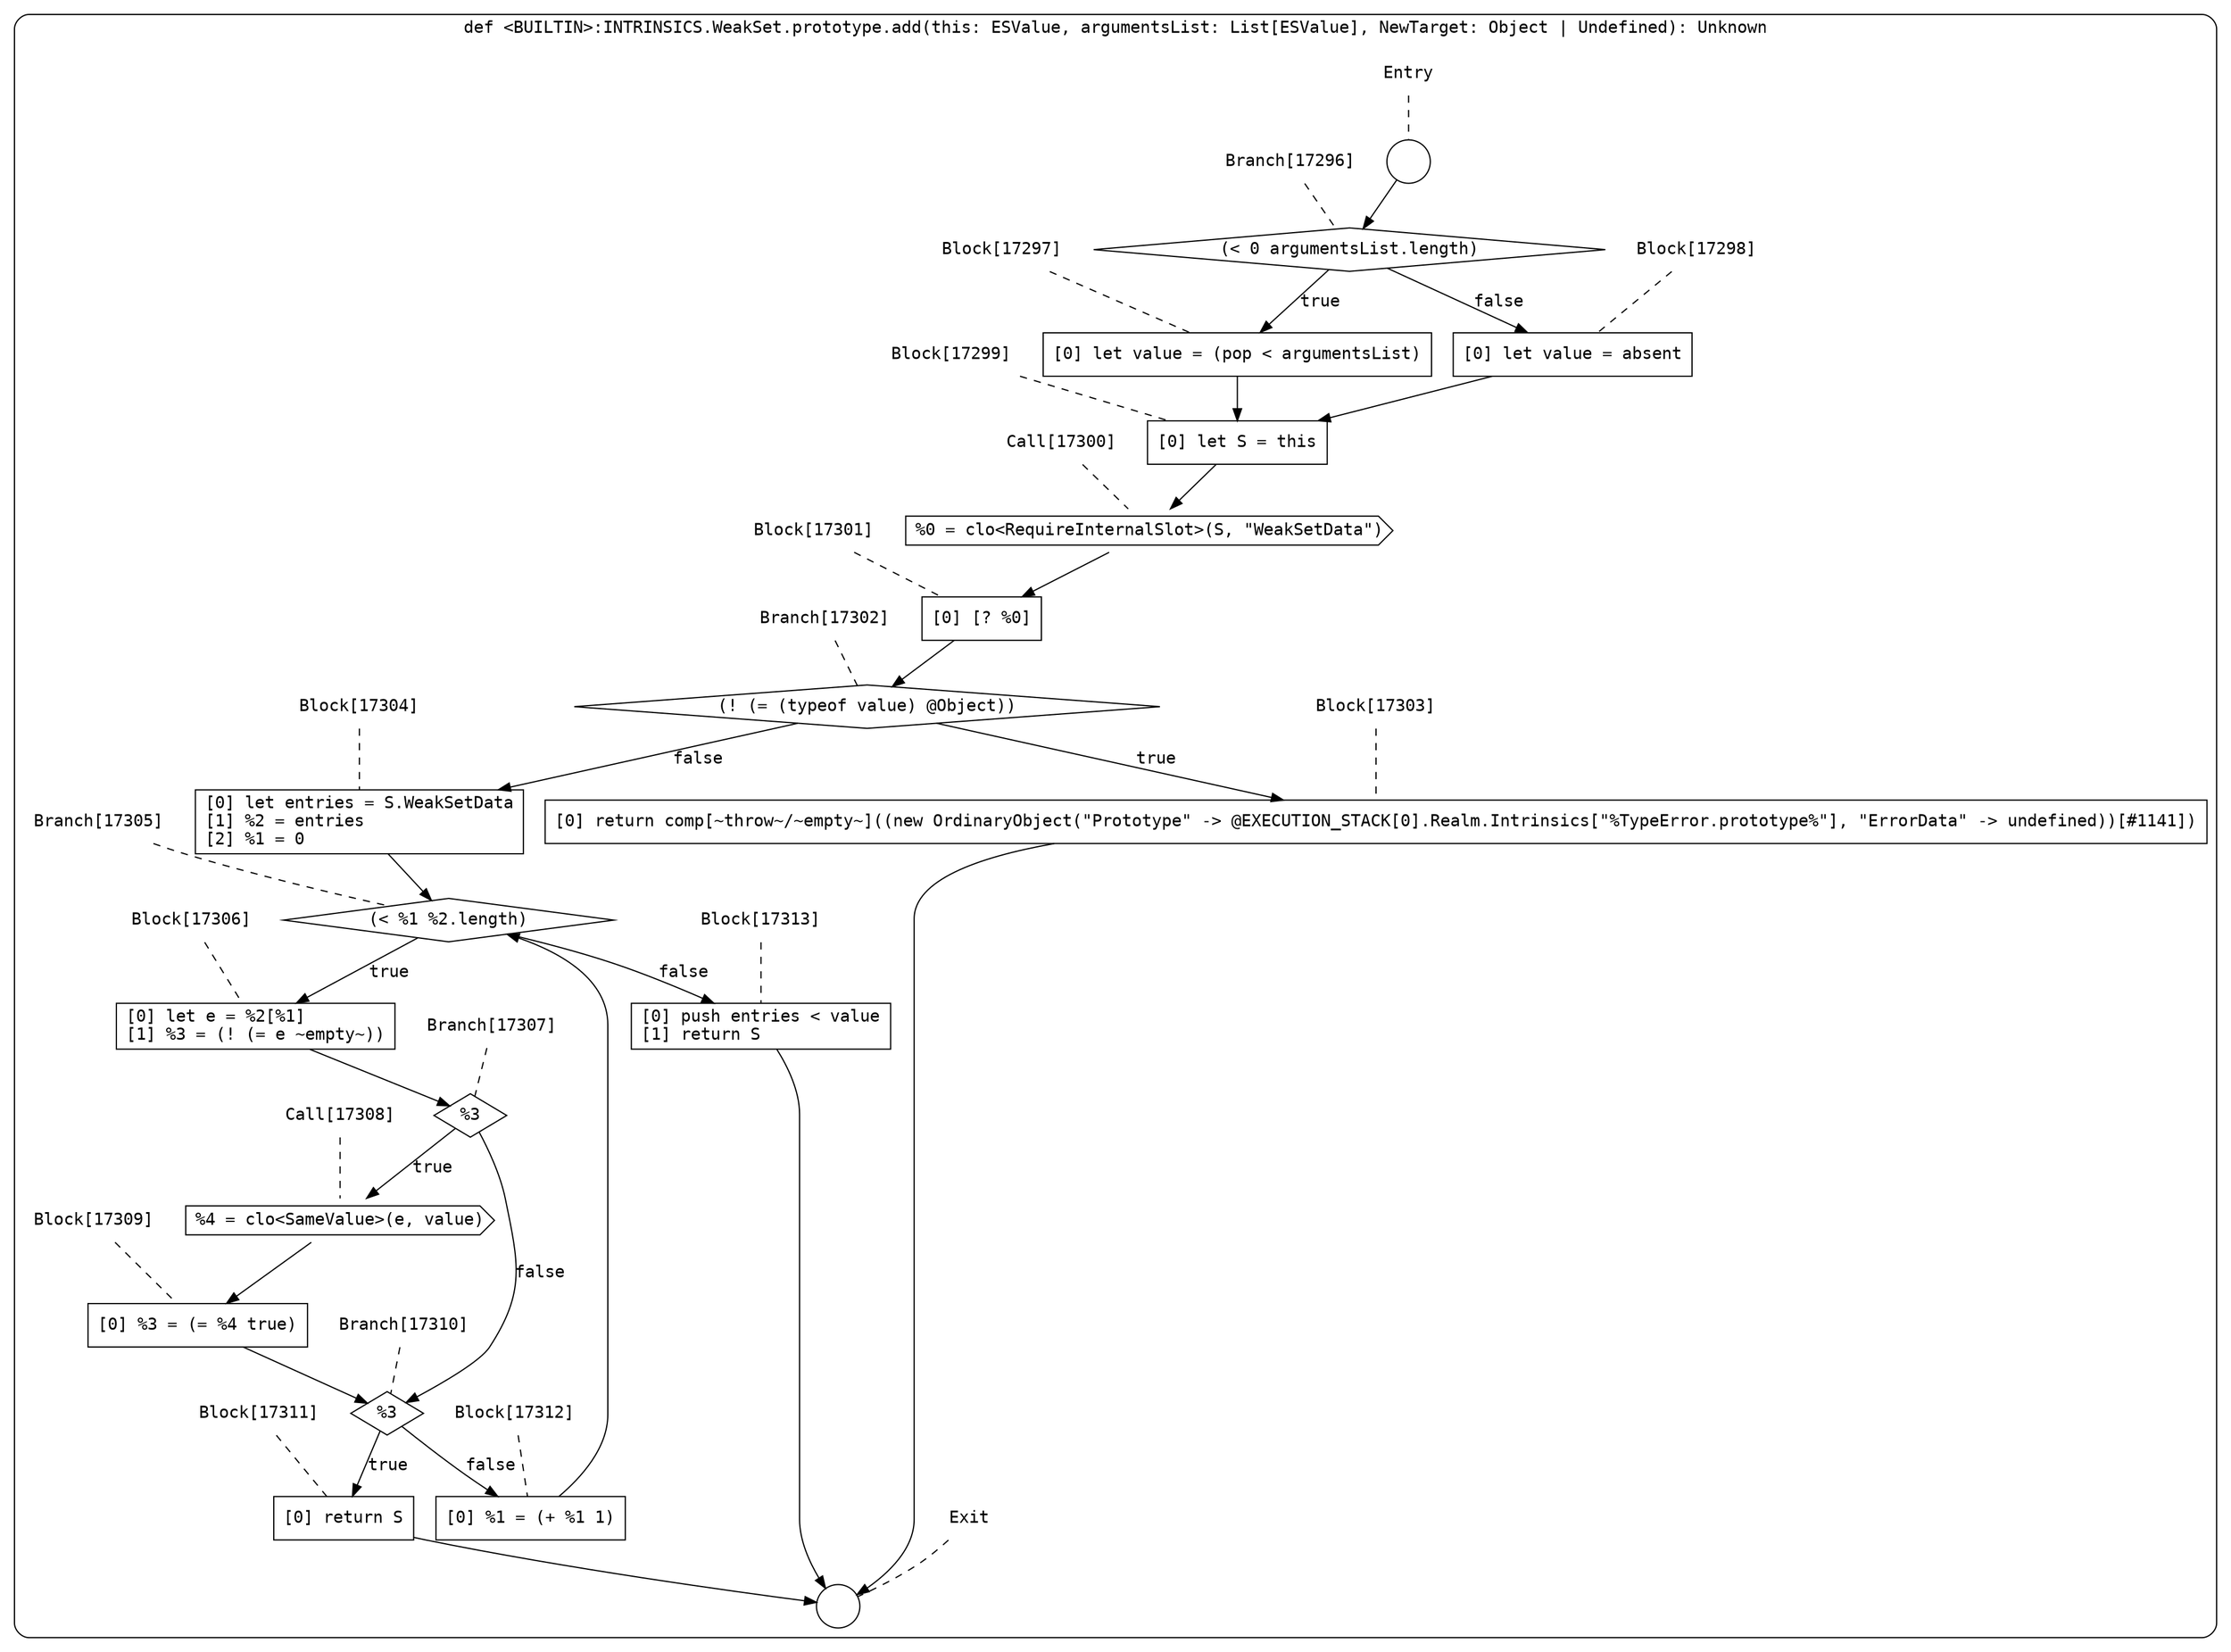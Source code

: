 digraph {
  graph [fontname = "Consolas"]
  node [fontname = "Consolas"]
  edge [fontname = "Consolas"]
  subgraph cluster2467 {
    label = "def <BUILTIN>:INTRINSICS.WeakSet.prototype.add(this: ESValue, argumentsList: List[ESValue], NewTarget: Object | Undefined): Unknown"
    style = rounded
    cluster2467_entry_name [shape=none, label=<<font color="black">Entry</font>>]
    cluster2467_entry_name -> cluster2467_entry [arrowhead=none, color="black", style=dashed]
    cluster2467_entry [shape=circle label=" " color="black" fillcolor="white" style=filled]
    cluster2467_entry -> node17296 [color="black"]
    cluster2467_exit_name [shape=none, label=<<font color="black">Exit</font>>]
    cluster2467_exit_name -> cluster2467_exit [arrowhead=none, color="black", style=dashed]
    cluster2467_exit [shape=circle label=" " color="black" fillcolor="white" style=filled]
    node17296_name [shape=none, label=<<font color="black">Branch[17296]</font>>]
    node17296_name -> node17296 [arrowhead=none, color="black", style=dashed]
    node17296 [shape=diamond, label=<<font color="black">(&lt; 0 argumentsList.length)</font>> color="black" fillcolor="white", style=filled]
    node17296 -> node17297 [label=<<font color="black">true</font>> color="black"]
    node17296 -> node17298 [label=<<font color="black">false</font>> color="black"]
    node17297_name [shape=none, label=<<font color="black">Block[17297]</font>>]
    node17297_name -> node17297 [arrowhead=none, color="black", style=dashed]
    node17297 [shape=box, label=<<font color="black">[0] let value = (pop &lt; argumentsList)<BR ALIGN="LEFT"/></font>> color="black" fillcolor="white", style=filled]
    node17297 -> node17299 [color="black"]
    node17298_name [shape=none, label=<<font color="black">Block[17298]</font>>]
    node17298_name -> node17298 [arrowhead=none, color="black", style=dashed]
    node17298 [shape=box, label=<<font color="black">[0] let value = absent<BR ALIGN="LEFT"/></font>> color="black" fillcolor="white", style=filled]
    node17298 -> node17299 [color="black"]
    node17299_name [shape=none, label=<<font color="black">Block[17299]</font>>]
    node17299_name -> node17299 [arrowhead=none, color="black", style=dashed]
    node17299 [shape=box, label=<<font color="black">[0] let S = this<BR ALIGN="LEFT"/></font>> color="black" fillcolor="white", style=filled]
    node17299 -> node17300 [color="black"]
    node17300_name [shape=none, label=<<font color="black">Call[17300]</font>>]
    node17300_name -> node17300 [arrowhead=none, color="black", style=dashed]
    node17300 [shape=cds, label=<<font color="black">%0 = clo&lt;RequireInternalSlot&gt;(S, &quot;WeakSetData&quot;)</font>> color="black" fillcolor="white", style=filled]
    node17300 -> node17301 [color="black"]
    node17301_name [shape=none, label=<<font color="black">Block[17301]</font>>]
    node17301_name -> node17301 [arrowhead=none, color="black", style=dashed]
    node17301 [shape=box, label=<<font color="black">[0] [? %0]<BR ALIGN="LEFT"/></font>> color="black" fillcolor="white", style=filled]
    node17301 -> node17302 [color="black"]
    node17302_name [shape=none, label=<<font color="black">Branch[17302]</font>>]
    node17302_name -> node17302 [arrowhead=none, color="black", style=dashed]
    node17302 [shape=diamond, label=<<font color="black">(! (= (typeof value) @Object))</font>> color="black" fillcolor="white", style=filled]
    node17302 -> node17303 [label=<<font color="black">true</font>> color="black"]
    node17302 -> node17304 [label=<<font color="black">false</font>> color="black"]
    node17303_name [shape=none, label=<<font color="black">Block[17303]</font>>]
    node17303_name -> node17303 [arrowhead=none, color="black", style=dashed]
    node17303 [shape=box, label=<<font color="black">[0] return comp[~throw~/~empty~]((new OrdinaryObject(&quot;Prototype&quot; -&gt; @EXECUTION_STACK[0].Realm.Intrinsics[&quot;%TypeError.prototype%&quot;], &quot;ErrorData&quot; -&gt; undefined))[#1141])<BR ALIGN="LEFT"/></font>> color="black" fillcolor="white", style=filled]
    node17303 -> cluster2467_exit [color="black"]
    node17304_name [shape=none, label=<<font color="black">Block[17304]</font>>]
    node17304_name -> node17304 [arrowhead=none, color="black", style=dashed]
    node17304 [shape=box, label=<<font color="black">[0] let entries = S.WeakSetData<BR ALIGN="LEFT"/>[1] %2 = entries<BR ALIGN="LEFT"/>[2] %1 = 0<BR ALIGN="LEFT"/></font>> color="black" fillcolor="white", style=filled]
    node17304 -> node17305 [color="black"]
    node17305_name [shape=none, label=<<font color="black">Branch[17305]</font>>]
    node17305_name -> node17305 [arrowhead=none, color="black", style=dashed]
    node17305 [shape=diamond, label=<<font color="black">(&lt; %1 %2.length)</font>> color="black" fillcolor="white", style=filled]
    node17305 -> node17306 [label=<<font color="black">true</font>> color="black"]
    node17305 -> node17313 [label=<<font color="black">false</font>> color="black"]
    node17306_name [shape=none, label=<<font color="black">Block[17306]</font>>]
    node17306_name -> node17306 [arrowhead=none, color="black", style=dashed]
    node17306 [shape=box, label=<<font color="black">[0] let e = %2[%1]<BR ALIGN="LEFT"/>[1] %3 = (! (= e ~empty~))<BR ALIGN="LEFT"/></font>> color="black" fillcolor="white", style=filled]
    node17306 -> node17307 [color="black"]
    node17313_name [shape=none, label=<<font color="black">Block[17313]</font>>]
    node17313_name -> node17313 [arrowhead=none, color="black", style=dashed]
    node17313 [shape=box, label=<<font color="black">[0] push entries &lt; value<BR ALIGN="LEFT"/>[1] return S<BR ALIGN="LEFT"/></font>> color="black" fillcolor="white", style=filled]
    node17313 -> cluster2467_exit [color="black"]
    node17307_name [shape=none, label=<<font color="black">Branch[17307]</font>>]
    node17307_name -> node17307 [arrowhead=none, color="black", style=dashed]
    node17307 [shape=diamond, label=<<font color="black">%3</font>> color="black" fillcolor="white", style=filled]
    node17307 -> node17308 [label=<<font color="black">true</font>> color="black"]
    node17307 -> node17310 [label=<<font color="black">false</font>> color="black"]
    node17308_name [shape=none, label=<<font color="black">Call[17308]</font>>]
    node17308_name -> node17308 [arrowhead=none, color="black", style=dashed]
    node17308 [shape=cds, label=<<font color="black">%4 = clo&lt;SameValue&gt;(e, value)</font>> color="black" fillcolor="white", style=filled]
    node17308 -> node17309 [color="black"]
    node17310_name [shape=none, label=<<font color="black">Branch[17310]</font>>]
    node17310_name -> node17310 [arrowhead=none, color="black", style=dashed]
    node17310 [shape=diamond, label=<<font color="black">%3</font>> color="black" fillcolor="white", style=filled]
    node17310 -> node17311 [label=<<font color="black">true</font>> color="black"]
    node17310 -> node17312 [label=<<font color="black">false</font>> color="black"]
    node17309_name [shape=none, label=<<font color="black">Block[17309]</font>>]
    node17309_name -> node17309 [arrowhead=none, color="black", style=dashed]
    node17309 [shape=box, label=<<font color="black">[0] %3 = (= %4 true)<BR ALIGN="LEFT"/></font>> color="black" fillcolor="white", style=filled]
    node17309 -> node17310 [color="black"]
    node17311_name [shape=none, label=<<font color="black">Block[17311]</font>>]
    node17311_name -> node17311 [arrowhead=none, color="black", style=dashed]
    node17311 [shape=box, label=<<font color="black">[0] return S<BR ALIGN="LEFT"/></font>> color="black" fillcolor="white", style=filled]
    node17311 -> cluster2467_exit [color="black"]
    node17312_name [shape=none, label=<<font color="black">Block[17312]</font>>]
    node17312_name -> node17312 [arrowhead=none, color="black", style=dashed]
    node17312 [shape=box, label=<<font color="black">[0] %1 = (+ %1 1)<BR ALIGN="LEFT"/></font>> color="black" fillcolor="white", style=filled]
    node17312 -> node17305 [color="black"]
  }
}